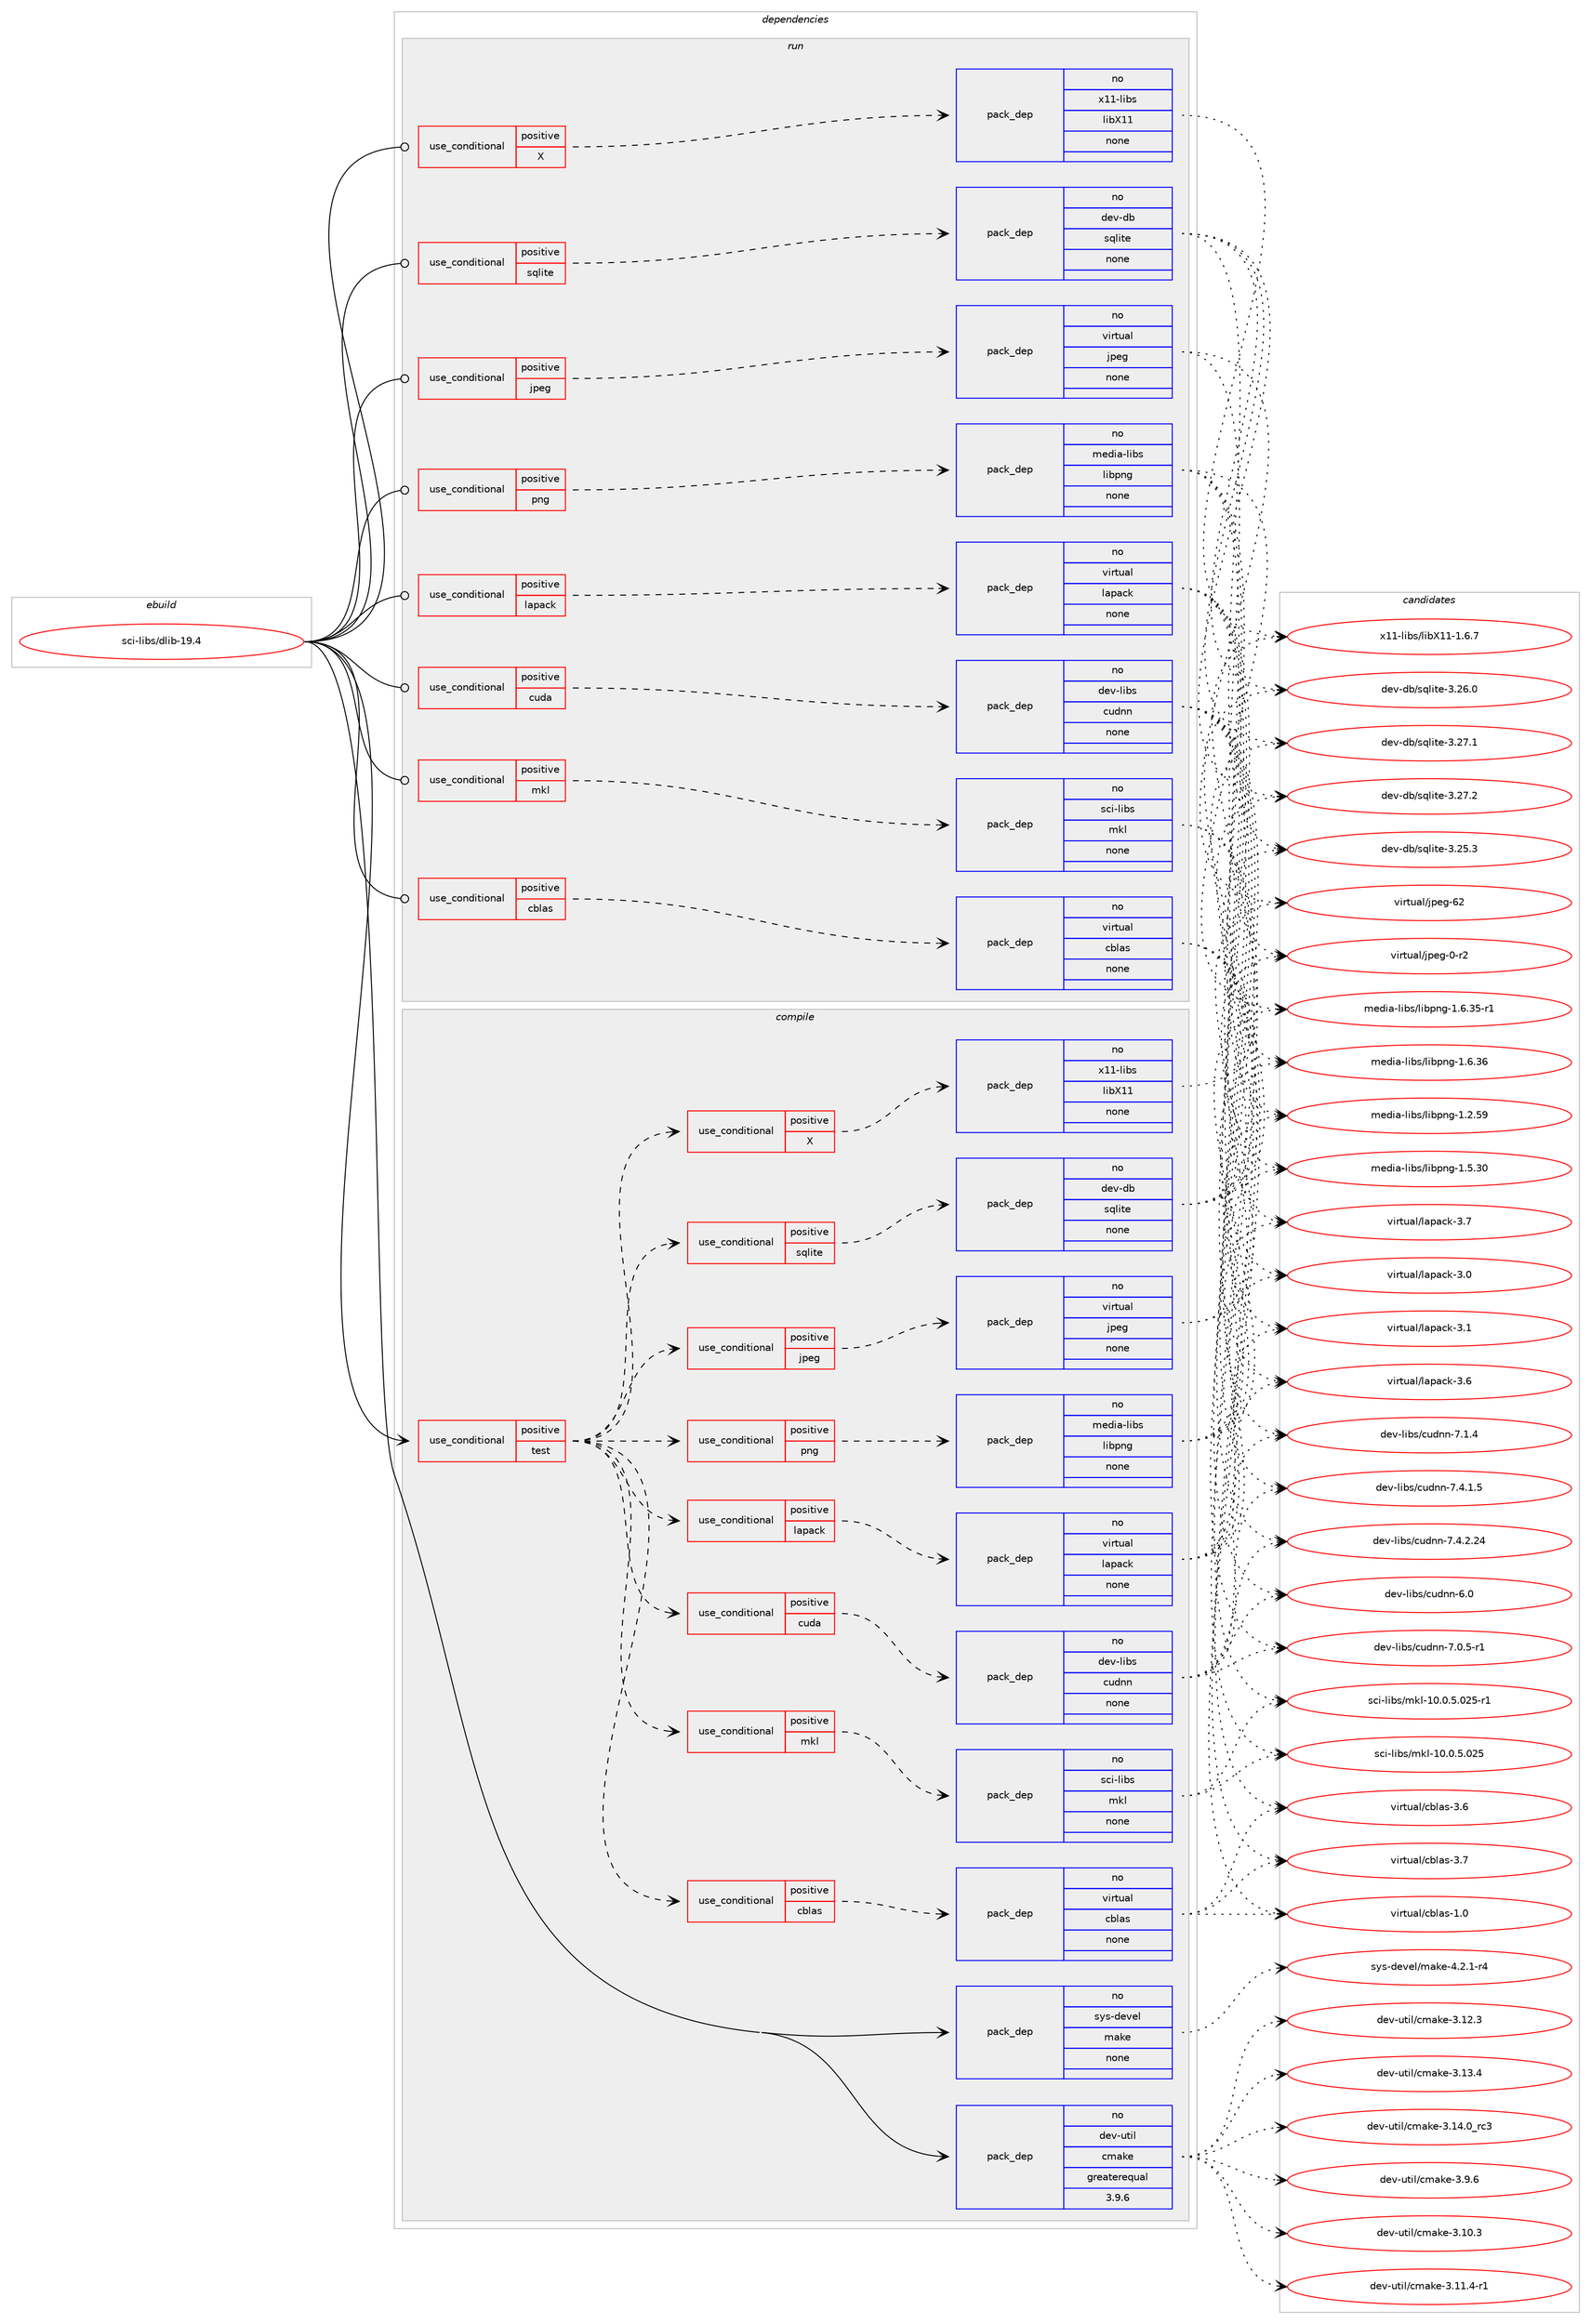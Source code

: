 digraph prolog {

# *************
# Graph options
# *************

newrank=true;
concentrate=true;
compound=true;
graph [rankdir=LR,fontname=Helvetica,fontsize=10,ranksep=1.5];#, ranksep=2.5, nodesep=0.2];
edge  [arrowhead=vee];
node  [fontname=Helvetica,fontsize=10];

# **********
# The ebuild
# **********

subgraph cluster_leftcol {
color=gray;
rank=same;
label=<<i>ebuild</i>>;
id [label="sci-libs/dlib-19.4", color=red, width=4, href="../sci-libs/dlib-19.4.svg"];
}

# ****************
# The dependencies
# ****************

subgraph cluster_midcol {
color=gray;
label=<<i>dependencies</i>>;
subgraph cluster_compile {
fillcolor="#eeeeee";
style=filled;
label=<<i>compile</i>>;
subgraph cond453210 {
dependency1692951 [label=<<TABLE BORDER="0" CELLBORDER="1" CELLSPACING="0" CELLPADDING="4"><TR><TD ROWSPAN="3" CELLPADDING="10">use_conditional</TD></TR><TR><TD>positive</TD></TR><TR><TD>test</TD></TR></TABLE>>, shape=none, color=red];
subgraph cond453211 {
dependency1692952 [label=<<TABLE BORDER="0" CELLBORDER="1" CELLSPACING="0" CELLPADDING="4"><TR><TD ROWSPAN="3" CELLPADDING="10">use_conditional</TD></TR><TR><TD>positive</TD></TR><TR><TD>cblas</TD></TR></TABLE>>, shape=none, color=red];
subgraph pack1212007 {
dependency1692953 [label=<<TABLE BORDER="0" CELLBORDER="1" CELLSPACING="0" CELLPADDING="4" WIDTH="220"><TR><TD ROWSPAN="6" CELLPADDING="30">pack_dep</TD></TR><TR><TD WIDTH="110">no</TD></TR><TR><TD>virtual</TD></TR><TR><TD>cblas</TD></TR><TR><TD>none</TD></TR><TR><TD></TD></TR></TABLE>>, shape=none, color=blue];
}
dependency1692952:e -> dependency1692953:w [weight=20,style="dashed",arrowhead="vee"];
}
dependency1692951:e -> dependency1692952:w [weight=20,style="dashed",arrowhead="vee"];
subgraph cond453212 {
dependency1692954 [label=<<TABLE BORDER="0" CELLBORDER="1" CELLSPACING="0" CELLPADDING="4"><TR><TD ROWSPAN="3" CELLPADDING="10">use_conditional</TD></TR><TR><TD>positive</TD></TR><TR><TD>cuda</TD></TR></TABLE>>, shape=none, color=red];
subgraph pack1212008 {
dependency1692955 [label=<<TABLE BORDER="0" CELLBORDER="1" CELLSPACING="0" CELLPADDING="4" WIDTH="220"><TR><TD ROWSPAN="6" CELLPADDING="30">pack_dep</TD></TR><TR><TD WIDTH="110">no</TD></TR><TR><TD>dev-libs</TD></TR><TR><TD>cudnn</TD></TR><TR><TD>none</TD></TR><TR><TD></TD></TR></TABLE>>, shape=none, color=blue];
}
dependency1692954:e -> dependency1692955:w [weight=20,style="dashed",arrowhead="vee"];
}
dependency1692951:e -> dependency1692954:w [weight=20,style="dashed",arrowhead="vee"];
subgraph cond453213 {
dependency1692956 [label=<<TABLE BORDER="0" CELLBORDER="1" CELLSPACING="0" CELLPADDING="4"><TR><TD ROWSPAN="3" CELLPADDING="10">use_conditional</TD></TR><TR><TD>positive</TD></TR><TR><TD>jpeg</TD></TR></TABLE>>, shape=none, color=red];
subgraph pack1212009 {
dependency1692957 [label=<<TABLE BORDER="0" CELLBORDER="1" CELLSPACING="0" CELLPADDING="4" WIDTH="220"><TR><TD ROWSPAN="6" CELLPADDING="30">pack_dep</TD></TR><TR><TD WIDTH="110">no</TD></TR><TR><TD>virtual</TD></TR><TR><TD>jpeg</TD></TR><TR><TD>none</TD></TR><TR><TD></TD></TR></TABLE>>, shape=none, color=blue];
}
dependency1692956:e -> dependency1692957:w [weight=20,style="dashed",arrowhead="vee"];
}
dependency1692951:e -> dependency1692956:w [weight=20,style="dashed",arrowhead="vee"];
subgraph cond453214 {
dependency1692958 [label=<<TABLE BORDER="0" CELLBORDER="1" CELLSPACING="0" CELLPADDING="4"><TR><TD ROWSPAN="3" CELLPADDING="10">use_conditional</TD></TR><TR><TD>positive</TD></TR><TR><TD>lapack</TD></TR></TABLE>>, shape=none, color=red];
subgraph pack1212010 {
dependency1692959 [label=<<TABLE BORDER="0" CELLBORDER="1" CELLSPACING="0" CELLPADDING="4" WIDTH="220"><TR><TD ROWSPAN="6" CELLPADDING="30">pack_dep</TD></TR><TR><TD WIDTH="110">no</TD></TR><TR><TD>virtual</TD></TR><TR><TD>lapack</TD></TR><TR><TD>none</TD></TR><TR><TD></TD></TR></TABLE>>, shape=none, color=blue];
}
dependency1692958:e -> dependency1692959:w [weight=20,style="dashed",arrowhead="vee"];
}
dependency1692951:e -> dependency1692958:w [weight=20,style="dashed",arrowhead="vee"];
subgraph cond453215 {
dependency1692960 [label=<<TABLE BORDER="0" CELLBORDER="1" CELLSPACING="0" CELLPADDING="4"><TR><TD ROWSPAN="3" CELLPADDING="10">use_conditional</TD></TR><TR><TD>positive</TD></TR><TR><TD>mkl</TD></TR></TABLE>>, shape=none, color=red];
subgraph pack1212011 {
dependency1692961 [label=<<TABLE BORDER="0" CELLBORDER="1" CELLSPACING="0" CELLPADDING="4" WIDTH="220"><TR><TD ROWSPAN="6" CELLPADDING="30">pack_dep</TD></TR><TR><TD WIDTH="110">no</TD></TR><TR><TD>sci-libs</TD></TR><TR><TD>mkl</TD></TR><TR><TD>none</TD></TR><TR><TD></TD></TR></TABLE>>, shape=none, color=blue];
}
dependency1692960:e -> dependency1692961:w [weight=20,style="dashed",arrowhead="vee"];
}
dependency1692951:e -> dependency1692960:w [weight=20,style="dashed",arrowhead="vee"];
subgraph cond453216 {
dependency1692962 [label=<<TABLE BORDER="0" CELLBORDER="1" CELLSPACING="0" CELLPADDING="4"><TR><TD ROWSPAN="3" CELLPADDING="10">use_conditional</TD></TR><TR><TD>positive</TD></TR><TR><TD>png</TD></TR></TABLE>>, shape=none, color=red];
subgraph pack1212012 {
dependency1692963 [label=<<TABLE BORDER="0" CELLBORDER="1" CELLSPACING="0" CELLPADDING="4" WIDTH="220"><TR><TD ROWSPAN="6" CELLPADDING="30">pack_dep</TD></TR><TR><TD WIDTH="110">no</TD></TR><TR><TD>media-libs</TD></TR><TR><TD>libpng</TD></TR><TR><TD>none</TD></TR><TR><TD></TD></TR></TABLE>>, shape=none, color=blue];
}
dependency1692962:e -> dependency1692963:w [weight=20,style="dashed",arrowhead="vee"];
}
dependency1692951:e -> dependency1692962:w [weight=20,style="dashed",arrowhead="vee"];
subgraph cond453217 {
dependency1692964 [label=<<TABLE BORDER="0" CELLBORDER="1" CELLSPACING="0" CELLPADDING="4"><TR><TD ROWSPAN="3" CELLPADDING="10">use_conditional</TD></TR><TR><TD>positive</TD></TR><TR><TD>sqlite</TD></TR></TABLE>>, shape=none, color=red];
subgraph pack1212013 {
dependency1692965 [label=<<TABLE BORDER="0" CELLBORDER="1" CELLSPACING="0" CELLPADDING="4" WIDTH="220"><TR><TD ROWSPAN="6" CELLPADDING="30">pack_dep</TD></TR><TR><TD WIDTH="110">no</TD></TR><TR><TD>dev-db</TD></TR><TR><TD>sqlite</TD></TR><TR><TD>none</TD></TR><TR><TD></TD></TR></TABLE>>, shape=none, color=blue];
}
dependency1692964:e -> dependency1692965:w [weight=20,style="dashed",arrowhead="vee"];
}
dependency1692951:e -> dependency1692964:w [weight=20,style="dashed",arrowhead="vee"];
subgraph cond453218 {
dependency1692966 [label=<<TABLE BORDER="0" CELLBORDER="1" CELLSPACING="0" CELLPADDING="4"><TR><TD ROWSPAN="3" CELLPADDING="10">use_conditional</TD></TR><TR><TD>positive</TD></TR><TR><TD>X</TD></TR></TABLE>>, shape=none, color=red];
subgraph pack1212014 {
dependency1692967 [label=<<TABLE BORDER="0" CELLBORDER="1" CELLSPACING="0" CELLPADDING="4" WIDTH="220"><TR><TD ROWSPAN="6" CELLPADDING="30">pack_dep</TD></TR><TR><TD WIDTH="110">no</TD></TR><TR><TD>x11-libs</TD></TR><TR><TD>libX11</TD></TR><TR><TD>none</TD></TR><TR><TD></TD></TR></TABLE>>, shape=none, color=blue];
}
dependency1692966:e -> dependency1692967:w [weight=20,style="dashed",arrowhead="vee"];
}
dependency1692951:e -> dependency1692966:w [weight=20,style="dashed",arrowhead="vee"];
}
id:e -> dependency1692951:w [weight=20,style="solid",arrowhead="vee"];
subgraph pack1212015 {
dependency1692968 [label=<<TABLE BORDER="0" CELLBORDER="1" CELLSPACING="0" CELLPADDING="4" WIDTH="220"><TR><TD ROWSPAN="6" CELLPADDING="30">pack_dep</TD></TR><TR><TD WIDTH="110">no</TD></TR><TR><TD>dev-util</TD></TR><TR><TD>cmake</TD></TR><TR><TD>greaterequal</TD></TR><TR><TD>3.9.6</TD></TR></TABLE>>, shape=none, color=blue];
}
id:e -> dependency1692968:w [weight=20,style="solid",arrowhead="vee"];
subgraph pack1212016 {
dependency1692969 [label=<<TABLE BORDER="0" CELLBORDER="1" CELLSPACING="0" CELLPADDING="4" WIDTH="220"><TR><TD ROWSPAN="6" CELLPADDING="30">pack_dep</TD></TR><TR><TD WIDTH="110">no</TD></TR><TR><TD>sys-devel</TD></TR><TR><TD>make</TD></TR><TR><TD>none</TD></TR><TR><TD></TD></TR></TABLE>>, shape=none, color=blue];
}
id:e -> dependency1692969:w [weight=20,style="solid",arrowhead="vee"];
}
subgraph cluster_compileandrun {
fillcolor="#eeeeee";
style=filled;
label=<<i>compile and run</i>>;
}
subgraph cluster_run {
fillcolor="#eeeeee";
style=filled;
label=<<i>run</i>>;
subgraph cond453219 {
dependency1692970 [label=<<TABLE BORDER="0" CELLBORDER="1" CELLSPACING="0" CELLPADDING="4"><TR><TD ROWSPAN="3" CELLPADDING="10">use_conditional</TD></TR><TR><TD>positive</TD></TR><TR><TD>X</TD></TR></TABLE>>, shape=none, color=red];
subgraph pack1212017 {
dependency1692971 [label=<<TABLE BORDER="0" CELLBORDER="1" CELLSPACING="0" CELLPADDING="4" WIDTH="220"><TR><TD ROWSPAN="6" CELLPADDING="30">pack_dep</TD></TR><TR><TD WIDTH="110">no</TD></TR><TR><TD>x11-libs</TD></TR><TR><TD>libX11</TD></TR><TR><TD>none</TD></TR><TR><TD></TD></TR></TABLE>>, shape=none, color=blue];
}
dependency1692970:e -> dependency1692971:w [weight=20,style="dashed",arrowhead="vee"];
}
id:e -> dependency1692970:w [weight=20,style="solid",arrowhead="odot"];
subgraph cond453220 {
dependency1692972 [label=<<TABLE BORDER="0" CELLBORDER="1" CELLSPACING="0" CELLPADDING="4"><TR><TD ROWSPAN="3" CELLPADDING="10">use_conditional</TD></TR><TR><TD>positive</TD></TR><TR><TD>cblas</TD></TR></TABLE>>, shape=none, color=red];
subgraph pack1212018 {
dependency1692973 [label=<<TABLE BORDER="0" CELLBORDER="1" CELLSPACING="0" CELLPADDING="4" WIDTH="220"><TR><TD ROWSPAN="6" CELLPADDING="30">pack_dep</TD></TR><TR><TD WIDTH="110">no</TD></TR><TR><TD>virtual</TD></TR><TR><TD>cblas</TD></TR><TR><TD>none</TD></TR><TR><TD></TD></TR></TABLE>>, shape=none, color=blue];
}
dependency1692972:e -> dependency1692973:w [weight=20,style="dashed",arrowhead="vee"];
}
id:e -> dependency1692972:w [weight=20,style="solid",arrowhead="odot"];
subgraph cond453221 {
dependency1692974 [label=<<TABLE BORDER="0" CELLBORDER="1" CELLSPACING="0" CELLPADDING="4"><TR><TD ROWSPAN="3" CELLPADDING="10">use_conditional</TD></TR><TR><TD>positive</TD></TR><TR><TD>cuda</TD></TR></TABLE>>, shape=none, color=red];
subgraph pack1212019 {
dependency1692975 [label=<<TABLE BORDER="0" CELLBORDER="1" CELLSPACING="0" CELLPADDING="4" WIDTH="220"><TR><TD ROWSPAN="6" CELLPADDING="30">pack_dep</TD></TR><TR><TD WIDTH="110">no</TD></TR><TR><TD>dev-libs</TD></TR><TR><TD>cudnn</TD></TR><TR><TD>none</TD></TR><TR><TD></TD></TR></TABLE>>, shape=none, color=blue];
}
dependency1692974:e -> dependency1692975:w [weight=20,style="dashed",arrowhead="vee"];
}
id:e -> dependency1692974:w [weight=20,style="solid",arrowhead="odot"];
subgraph cond453222 {
dependency1692976 [label=<<TABLE BORDER="0" CELLBORDER="1" CELLSPACING="0" CELLPADDING="4"><TR><TD ROWSPAN="3" CELLPADDING="10">use_conditional</TD></TR><TR><TD>positive</TD></TR><TR><TD>jpeg</TD></TR></TABLE>>, shape=none, color=red];
subgraph pack1212020 {
dependency1692977 [label=<<TABLE BORDER="0" CELLBORDER="1" CELLSPACING="0" CELLPADDING="4" WIDTH="220"><TR><TD ROWSPAN="6" CELLPADDING="30">pack_dep</TD></TR><TR><TD WIDTH="110">no</TD></TR><TR><TD>virtual</TD></TR><TR><TD>jpeg</TD></TR><TR><TD>none</TD></TR><TR><TD></TD></TR></TABLE>>, shape=none, color=blue];
}
dependency1692976:e -> dependency1692977:w [weight=20,style="dashed",arrowhead="vee"];
}
id:e -> dependency1692976:w [weight=20,style="solid",arrowhead="odot"];
subgraph cond453223 {
dependency1692978 [label=<<TABLE BORDER="0" CELLBORDER="1" CELLSPACING="0" CELLPADDING="4"><TR><TD ROWSPAN="3" CELLPADDING="10">use_conditional</TD></TR><TR><TD>positive</TD></TR><TR><TD>lapack</TD></TR></TABLE>>, shape=none, color=red];
subgraph pack1212021 {
dependency1692979 [label=<<TABLE BORDER="0" CELLBORDER="1" CELLSPACING="0" CELLPADDING="4" WIDTH="220"><TR><TD ROWSPAN="6" CELLPADDING="30">pack_dep</TD></TR><TR><TD WIDTH="110">no</TD></TR><TR><TD>virtual</TD></TR><TR><TD>lapack</TD></TR><TR><TD>none</TD></TR><TR><TD></TD></TR></TABLE>>, shape=none, color=blue];
}
dependency1692978:e -> dependency1692979:w [weight=20,style="dashed",arrowhead="vee"];
}
id:e -> dependency1692978:w [weight=20,style="solid",arrowhead="odot"];
subgraph cond453224 {
dependency1692980 [label=<<TABLE BORDER="0" CELLBORDER="1" CELLSPACING="0" CELLPADDING="4"><TR><TD ROWSPAN="3" CELLPADDING="10">use_conditional</TD></TR><TR><TD>positive</TD></TR><TR><TD>mkl</TD></TR></TABLE>>, shape=none, color=red];
subgraph pack1212022 {
dependency1692981 [label=<<TABLE BORDER="0" CELLBORDER="1" CELLSPACING="0" CELLPADDING="4" WIDTH="220"><TR><TD ROWSPAN="6" CELLPADDING="30">pack_dep</TD></TR><TR><TD WIDTH="110">no</TD></TR><TR><TD>sci-libs</TD></TR><TR><TD>mkl</TD></TR><TR><TD>none</TD></TR><TR><TD></TD></TR></TABLE>>, shape=none, color=blue];
}
dependency1692980:e -> dependency1692981:w [weight=20,style="dashed",arrowhead="vee"];
}
id:e -> dependency1692980:w [weight=20,style="solid",arrowhead="odot"];
subgraph cond453225 {
dependency1692982 [label=<<TABLE BORDER="0" CELLBORDER="1" CELLSPACING="0" CELLPADDING="4"><TR><TD ROWSPAN="3" CELLPADDING="10">use_conditional</TD></TR><TR><TD>positive</TD></TR><TR><TD>png</TD></TR></TABLE>>, shape=none, color=red];
subgraph pack1212023 {
dependency1692983 [label=<<TABLE BORDER="0" CELLBORDER="1" CELLSPACING="0" CELLPADDING="4" WIDTH="220"><TR><TD ROWSPAN="6" CELLPADDING="30">pack_dep</TD></TR><TR><TD WIDTH="110">no</TD></TR><TR><TD>media-libs</TD></TR><TR><TD>libpng</TD></TR><TR><TD>none</TD></TR><TR><TD></TD></TR></TABLE>>, shape=none, color=blue];
}
dependency1692982:e -> dependency1692983:w [weight=20,style="dashed",arrowhead="vee"];
}
id:e -> dependency1692982:w [weight=20,style="solid",arrowhead="odot"];
subgraph cond453226 {
dependency1692984 [label=<<TABLE BORDER="0" CELLBORDER="1" CELLSPACING="0" CELLPADDING="4"><TR><TD ROWSPAN="3" CELLPADDING="10">use_conditional</TD></TR><TR><TD>positive</TD></TR><TR><TD>sqlite</TD></TR></TABLE>>, shape=none, color=red];
subgraph pack1212024 {
dependency1692985 [label=<<TABLE BORDER="0" CELLBORDER="1" CELLSPACING="0" CELLPADDING="4" WIDTH="220"><TR><TD ROWSPAN="6" CELLPADDING="30">pack_dep</TD></TR><TR><TD WIDTH="110">no</TD></TR><TR><TD>dev-db</TD></TR><TR><TD>sqlite</TD></TR><TR><TD>none</TD></TR><TR><TD></TD></TR></TABLE>>, shape=none, color=blue];
}
dependency1692984:e -> dependency1692985:w [weight=20,style="dashed",arrowhead="vee"];
}
id:e -> dependency1692984:w [weight=20,style="solid",arrowhead="odot"];
}
}

# **************
# The candidates
# **************

subgraph cluster_choices {
rank=same;
color=gray;
label=<<i>candidates</i>>;

subgraph choice1212007 {
color=black;
nodesep=1;
choice118105114116117971084799981089711545494648 [label="virtual/cblas-1.0", color=red, width=4,href="../virtual/cblas-1.0.svg"];
choice118105114116117971084799981089711545514654 [label="virtual/cblas-3.6", color=red, width=4,href="../virtual/cblas-3.6.svg"];
choice118105114116117971084799981089711545514655 [label="virtual/cblas-3.7", color=red, width=4,href="../virtual/cblas-3.7.svg"];
dependency1692953:e -> choice118105114116117971084799981089711545494648:w [style=dotted,weight="100"];
dependency1692953:e -> choice118105114116117971084799981089711545514654:w [style=dotted,weight="100"];
dependency1692953:e -> choice118105114116117971084799981089711545514655:w [style=dotted,weight="100"];
}
subgraph choice1212008 {
color=black;
nodesep=1;
choice1001011184510810598115479911710011011045544648 [label="dev-libs/cudnn-6.0", color=red, width=4,href="../dev-libs/cudnn-6.0.svg"];
choice100101118451081059811547991171001101104555464846534511449 [label="dev-libs/cudnn-7.0.5-r1", color=red, width=4,href="../dev-libs/cudnn-7.0.5-r1.svg"];
choice10010111845108105981154799117100110110455546494652 [label="dev-libs/cudnn-7.1.4", color=red, width=4,href="../dev-libs/cudnn-7.1.4.svg"];
choice100101118451081059811547991171001101104555465246494653 [label="dev-libs/cudnn-7.4.1.5", color=red, width=4,href="../dev-libs/cudnn-7.4.1.5.svg"];
choice10010111845108105981154799117100110110455546524650465052 [label="dev-libs/cudnn-7.4.2.24", color=red, width=4,href="../dev-libs/cudnn-7.4.2.24.svg"];
dependency1692955:e -> choice1001011184510810598115479911710011011045544648:w [style=dotted,weight="100"];
dependency1692955:e -> choice100101118451081059811547991171001101104555464846534511449:w [style=dotted,weight="100"];
dependency1692955:e -> choice10010111845108105981154799117100110110455546494652:w [style=dotted,weight="100"];
dependency1692955:e -> choice100101118451081059811547991171001101104555465246494653:w [style=dotted,weight="100"];
dependency1692955:e -> choice10010111845108105981154799117100110110455546524650465052:w [style=dotted,weight="100"];
}
subgraph choice1212009 {
color=black;
nodesep=1;
choice118105114116117971084710611210110345484511450 [label="virtual/jpeg-0-r2", color=red, width=4,href="../virtual/jpeg-0-r2.svg"];
choice1181051141161179710847106112101103455450 [label="virtual/jpeg-62", color=red, width=4,href="../virtual/jpeg-62.svg"];
dependency1692957:e -> choice118105114116117971084710611210110345484511450:w [style=dotted,weight="100"];
dependency1692957:e -> choice1181051141161179710847106112101103455450:w [style=dotted,weight="100"];
}
subgraph choice1212010 {
color=black;
nodesep=1;
choice118105114116117971084710897112979910745514648 [label="virtual/lapack-3.0", color=red, width=4,href="../virtual/lapack-3.0.svg"];
choice118105114116117971084710897112979910745514649 [label="virtual/lapack-3.1", color=red, width=4,href="../virtual/lapack-3.1.svg"];
choice118105114116117971084710897112979910745514654 [label="virtual/lapack-3.6", color=red, width=4,href="../virtual/lapack-3.6.svg"];
choice118105114116117971084710897112979910745514655 [label="virtual/lapack-3.7", color=red, width=4,href="../virtual/lapack-3.7.svg"];
dependency1692959:e -> choice118105114116117971084710897112979910745514648:w [style=dotted,weight="100"];
dependency1692959:e -> choice118105114116117971084710897112979910745514649:w [style=dotted,weight="100"];
dependency1692959:e -> choice118105114116117971084710897112979910745514654:w [style=dotted,weight="100"];
dependency1692959:e -> choice118105114116117971084710897112979910745514655:w [style=dotted,weight="100"];
}
subgraph choice1212011 {
color=black;
nodesep=1;
choice115991054510810598115471091071084549484648465346485053 [label="sci-libs/mkl-10.0.5.025", color=red, width=4,href="../sci-libs/mkl-10.0.5.025.svg"];
choice1159910545108105981154710910710845494846484653464850534511449 [label="sci-libs/mkl-10.0.5.025-r1", color=red, width=4,href="../sci-libs/mkl-10.0.5.025-r1.svg"];
dependency1692961:e -> choice115991054510810598115471091071084549484648465346485053:w [style=dotted,weight="100"];
dependency1692961:e -> choice1159910545108105981154710910710845494846484653464850534511449:w [style=dotted,weight="100"];
}
subgraph choice1212012 {
color=black;
nodesep=1;
choice109101100105974510810598115471081059811211010345494650465357 [label="media-libs/libpng-1.2.59", color=red, width=4,href="../media-libs/libpng-1.2.59.svg"];
choice109101100105974510810598115471081059811211010345494653465148 [label="media-libs/libpng-1.5.30", color=red, width=4,href="../media-libs/libpng-1.5.30.svg"];
choice1091011001059745108105981154710810598112110103454946544651534511449 [label="media-libs/libpng-1.6.35-r1", color=red, width=4,href="../media-libs/libpng-1.6.35-r1.svg"];
choice109101100105974510810598115471081059811211010345494654465154 [label="media-libs/libpng-1.6.36", color=red, width=4,href="../media-libs/libpng-1.6.36.svg"];
dependency1692963:e -> choice109101100105974510810598115471081059811211010345494650465357:w [style=dotted,weight="100"];
dependency1692963:e -> choice109101100105974510810598115471081059811211010345494653465148:w [style=dotted,weight="100"];
dependency1692963:e -> choice1091011001059745108105981154710810598112110103454946544651534511449:w [style=dotted,weight="100"];
dependency1692963:e -> choice109101100105974510810598115471081059811211010345494654465154:w [style=dotted,weight="100"];
}
subgraph choice1212013 {
color=black;
nodesep=1;
choice10010111845100984711511310810511610145514650534651 [label="dev-db/sqlite-3.25.3", color=red, width=4,href="../dev-db/sqlite-3.25.3.svg"];
choice10010111845100984711511310810511610145514650544648 [label="dev-db/sqlite-3.26.0", color=red, width=4,href="../dev-db/sqlite-3.26.0.svg"];
choice10010111845100984711511310810511610145514650554649 [label="dev-db/sqlite-3.27.1", color=red, width=4,href="../dev-db/sqlite-3.27.1.svg"];
choice10010111845100984711511310810511610145514650554650 [label="dev-db/sqlite-3.27.2", color=red, width=4,href="../dev-db/sqlite-3.27.2.svg"];
dependency1692965:e -> choice10010111845100984711511310810511610145514650534651:w [style=dotted,weight="100"];
dependency1692965:e -> choice10010111845100984711511310810511610145514650544648:w [style=dotted,weight="100"];
dependency1692965:e -> choice10010111845100984711511310810511610145514650554649:w [style=dotted,weight="100"];
dependency1692965:e -> choice10010111845100984711511310810511610145514650554650:w [style=dotted,weight="100"];
}
subgraph choice1212014 {
color=black;
nodesep=1;
choice120494945108105981154710810598884949454946544655 [label="x11-libs/libX11-1.6.7", color=red, width=4,href="../x11-libs/libX11-1.6.7.svg"];
dependency1692967:e -> choice120494945108105981154710810598884949454946544655:w [style=dotted,weight="100"];
}
subgraph choice1212015 {
color=black;
nodesep=1;
choice1001011184511711610510847991099710710145514649484651 [label="dev-util/cmake-3.10.3", color=red, width=4,href="../dev-util/cmake-3.10.3.svg"];
choice10010111845117116105108479910997107101455146494946524511449 [label="dev-util/cmake-3.11.4-r1", color=red, width=4,href="../dev-util/cmake-3.11.4-r1.svg"];
choice1001011184511711610510847991099710710145514649504651 [label="dev-util/cmake-3.12.3", color=red, width=4,href="../dev-util/cmake-3.12.3.svg"];
choice1001011184511711610510847991099710710145514649514652 [label="dev-util/cmake-3.13.4", color=red, width=4,href="../dev-util/cmake-3.13.4.svg"];
choice1001011184511711610510847991099710710145514649524648951149951 [label="dev-util/cmake-3.14.0_rc3", color=red, width=4,href="../dev-util/cmake-3.14.0_rc3.svg"];
choice10010111845117116105108479910997107101455146574654 [label="dev-util/cmake-3.9.6", color=red, width=4,href="../dev-util/cmake-3.9.6.svg"];
dependency1692968:e -> choice1001011184511711610510847991099710710145514649484651:w [style=dotted,weight="100"];
dependency1692968:e -> choice10010111845117116105108479910997107101455146494946524511449:w [style=dotted,weight="100"];
dependency1692968:e -> choice1001011184511711610510847991099710710145514649504651:w [style=dotted,weight="100"];
dependency1692968:e -> choice1001011184511711610510847991099710710145514649514652:w [style=dotted,weight="100"];
dependency1692968:e -> choice1001011184511711610510847991099710710145514649524648951149951:w [style=dotted,weight="100"];
dependency1692968:e -> choice10010111845117116105108479910997107101455146574654:w [style=dotted,weight="100"];
}
subgraph choice1212016 {
color=black;
nodesep=1;
choice1151211154510010111810110847109971071014552465046494511452 [label="sys-devel/make-4.2.1-r4", color=red, width=4,href="../sys-devel/make-4.2.1-r4.svg"];
dependency1692969:e -> choice1151211154510010111810110847109971071014552465046494511452:w [style=dotted,weight="100"];
}
subgraph choice1212017 {
color=black;
nodesep=1;
choice120494945108105981154710810598884949454946544655 [label="x11-libs/libX11-1.6.7", color=red, width=4,href="../x11-libs/libX11-1.6.7.svg"];
dependency1692971:e -> choice120494945108105981154710810598884949454946544655:w [style=dotted,weight="100"];
}
subgraph choice1212018 {
color=black;
nodesep=1;
choice118105114116117971084799981089711545494648 [label="virtual/cblas-1.0", color=red, width=4,href="../virtual/cblas-1.0.svg"];
choice118105114116117971084799981089711545514654 [label="virtual/cblas-3.6", color=red, width=4,href="../virtual/cblas-3.6.svg"];
choice118105114116117971084799981089711545514655 [label="virtual/cblas-3.7", color=red, width=4,href="../virtual/cblas-3.7.svg"];
dependency1692973:e -> choice118105114116117971084799981089711545494648:w [style=dotted,weight="100"];
dependency1692973:e -> choice118105114116117971084799981089711545514654:w [style=dotted,weight="100"];
dependency1692973:e -> choice118105114116117971084799981089711545514655:w [style=dotted,weight="100"];
}
subgraph choice1212019 {
color=black;
nodesep=1;
choice1001011184510810598115479911710011011045544648 [label="dev-libs/cudnn-6.0", color=red, width=4,href="../dev-libs/cudnn-6.0.svg"];
choice100101118451081059811547991171001101104555464846534511449 [label="dev-libs/cudnn-7.0.5-r1", color=red, width=4,href="../dev-libs/cudnn-7.0.5-r1.svg"];
choice10010111845108105981154799117100110110455546494652 [label="dev-libs/cudnn-7.1.4", color=red, width=4,href="../dev-libs/cudnn-7.1.4.svg"];
choice100101118451081059811547991171001101104555465246494653 [label="dev-libs/cudnn-7.4.1.5", color=red, width=4,href="../dev-libs/cudnn-7.4.1.5.svg"];
choice10010111845108105981154799117100110110455546524650465052 [label="dev-libs/cudnn-7.4.2.24", color=red, width=4,href="../dev-libs/cudnn-7.4.2.24.svg"];
dependency1692975:e -> choice1001011184510810598115479911710011011045544648:w [style=dotted,weight="100"];
dependency1692975:e -> choice100101118451081059811547991171001101104555464846534511449:w [style=dotted,weight="100"];
dependency1692975:e -> choice10010111845108105981154799117100110110455546494652:w [style=dotted,weight="100"];
dependency1692975:e -> choice100101118451081059811547991171001101104555465246494653:w [style=dotted,weight="100"];
dependency1692975:e -> choice10010111845108105981154799117100110110455546524650465052:w [style=dotted,weight="100"];
}
subgraph choice1212020 {
color=black;
nodesep=1;
choice118105114116117971084710611210110345484511450 [label="virtual/jpeg-0-r2", color=red, width=4,href="../virtual/jpeg-0-r2.svg"];
choice1181051141161179710847106112101103455450 [label="virtual/jpeg-62", color=red, width=4,href="../virtual/jpeg-62.svg"];
dependency1692977:e -> choice118105114116117971084710611210110345484511450:w [style=dotted,weight="100"];
dependency1692977:e -> choice1181051141161179710847106112101103455450:w [style=dotted,weight="100"];
}
subgraph choice1212021 {
color=black;
nodesep=1;
choice118105114116117971084710897112979910745514648 [label="virtual/lapack-3.0", color=red, width=4,href="../virtual/lapack-3.0.svg"];
choice118105114116117971084710897112979910745514649 [label="virtual/lapack-3.1", color=red, width=4,href="../virtual/lapack-3.1.svg"];
choice118105114116117971084710897112979910745514654 [label="virtual/lapack-3.6", color=red, width=4,href="../virtual/lapack-3.6.svg"];
choice118105114116117971084710897112979910745514655 [label="virtual/lapack-3.7", color=red, width=4,href="../virtual/lapack-3.7.svg"];
dependency1692979:e -> choice118105114116117971084710897112979910745514648:w [style=dotted,weight="100"];
dependency1692979:e -> choice118105114116117971084710897112979910745514649:w [style=dotted,weight="100"];
dependency1692979:e -> choice118105114116117971084710897112979910745514654:w [style=dotted,weight="100"];
dependency1692979:e -> choice118105114116117971084710897112979910745514655:w [style=dotted,weight="100"];
}
subgraph choice1212022 {
color=black;
nodesep=1;
choice115991054510810598115471091071084549484648465346485053 [label="sci-libs/mkl-10.0.5.025", color=red, width=4,href="../sci-libs/mkl-10.0.5.025.svg"];
choice1159910545108105981154710910710845494846484653464850534511449 [label="sci-libs/mkl-10.0.5.025-r1", color=red, width=4,href="../sci-libs/mkl-10.0.5.025-r1.svg"];
dependency1692981:e -> choice115991054510810598115471091071084549484648465346485053:w [style=dotted,weight="100"];
dependency1692981:e -> choice1159910545108105981154710910710845494846484653464850534511449:w [style=dotted,weight="100"];
}
subgraph choice1212023 {
color=black;
nodesep=1;
choice109101100105974510810598115471081059811211010345494650465357 [label="media-libs/libpng-1.2.59", color=red, width=4,href="../media-libs/libpng-1.2.59.svg"];
choice109101100105974510810598115471081059811211010345494653465148 [label="media-libs/libpng-1.5.30", color=red, width=4,href="../media-libs/libpng-1.5.30.svg"];
choice1091011001059745108105981154710810598112110103454946544651534511449 [label="media-libs/libpng-1.6.35-r1", color=red, width=4,href="../media-libs/libpng-1.6.35-r1.svg"];
choice109101100105974510810598115471081059811211010345494654465154 [label="media-libs/libpng-1.6.36", color=red, width=4,href="../media-libs/libpng-1.6.36.svg"];
dependency1692983:e -> choice109101100105974510810598115471081059811211010345494650465357:w [style=dotted,weight="100"];
dependency1692983:e -> choice109101100105974510810598115471081059811211010345494653465148:w [style=dotted,weight="100"];
dependency1692983:e -> choice1091011001059745108105981154710810598112110103454946544651534511449:w [style=dotted,weight="100"];
dependency1692983:e -> choice109101100105974510810598115471081059811211010345494654465154:w [style=dotted,weight="100"];
}
subgraph choice1212024 {
color=black;
nodesep=1;
choice10010111845100984711511310810511610145514650534651 [label="dev-db/sqlite-3.25.3", color=red, width=4,href="../dev-db/sqlite-3.25.3.svg"];
choice10010111845100984711511310810511610145514650544648 [label="dev-db/sqlite-3.26.0", color=red, width=4,href="../dev-db/sqlite-3.26.0.svg"];
choice10010111845100984711511310810511610145514650554649 [label="dev-db/sqlite-3.27.1", color=red, width=4,href="../dev-db/sqlite-3.27.1.svg"];
choice10010111845100984711511310810511610145514650554650 [label="dev-db/sqlite-3.27.2", color=red, width=4,href="../dev-db/sqlite-3.27.2.svg"];
dependency1692985:e -> choice10010111845100984711511310810511610145514650534651:w [style=dotted,weight="100"];
dependency1692985:e -> choice10010111845100984711511310810511610145514650544648:w [style=dotted,weight="100"];
dependency1692985:e -> choice10010111845100984711511310810511610145514650554649:w [style=dotted,weight="100"];
dependency1692985:e -> choice10010111845100984711511310810511610145514650554650:w [style=dotted,weight="100"];
}
}

}
